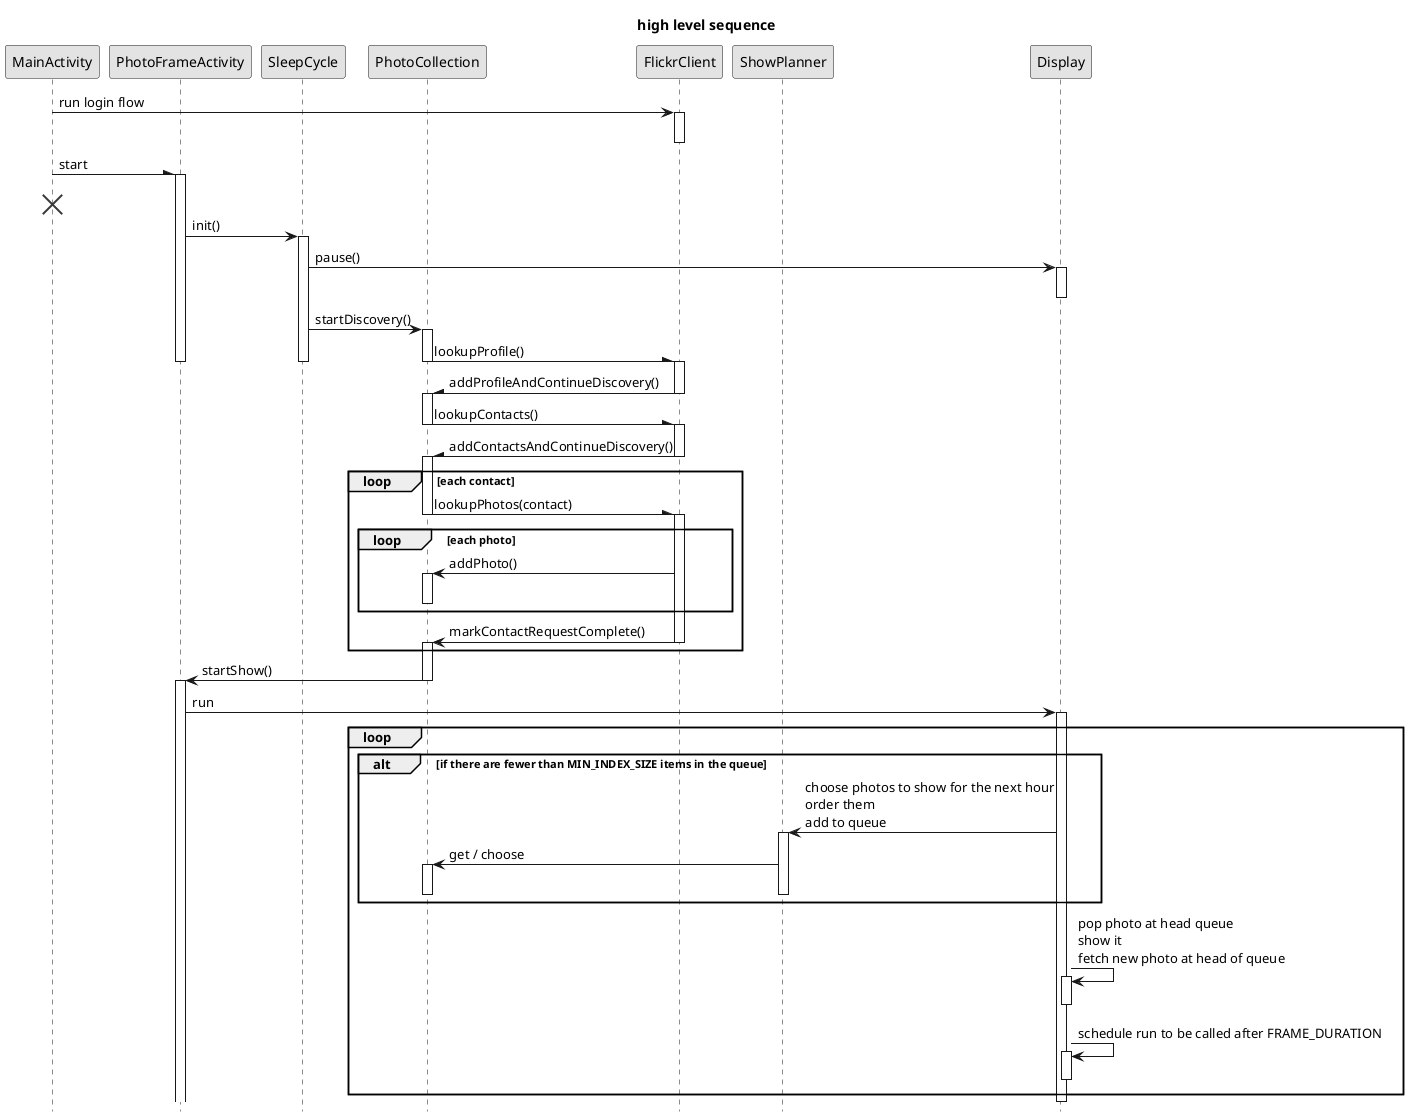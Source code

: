 @startuml

hide footbox
title high level sequence
skinparam monochrome true

participant MainActivity
participant PhotoFrameActivity
participant SleepCycle
participant PhotoCollection
participant FlickrClient
participant ShowPlanner
participant Display

MainActivity -> FlickrClient : run login flow
  activate FlickrClient
  deactivate FlickrClient

MainActivity -\ PhotoFrameActivity : start
  activate PhotoFrameActivity
  destroy MainActivity

  PhotoFrameActivity -> SleepCycle : init()
  activate SleepCycle
    SleepCycle -> Display : pause()
    activate Display
    deactivate Display
    SleepCycle -> PhotoCollection : startDiscovery()
    activate PhotoCollection
      PhotoCollection -\ FlickrClient : lookupProfile()
    deactivate PhotoCollection
  deactivate SleepCycle
  deactivate PhotoFrameActivity
      activate FlickrClient
        FlickrClient -\ PhotoCollection : addProfileAndContinueDiscovery()
      deactivate FlickrClient
    activate PhotoCollection
      PhotoCollection -\ FlickrClient : lookupContacts()
    deactivate PhotoCollection
      activate FlickrClient
        FlickrClient -\ PhotoCollection : addContactsAndContinueDiscovery()
      deactivate FlickrClient
    activate PhotoCollection
      loop each contact
        PhotoCollection -\ FlickrClient : lookupPhotos(contact)
    deactivate PhotoCollection
        activate FlickrClient
          loop each photo
            FlickrClient -> PhotoCollection : addPhoto()
            activate PhotoCollection
            deactivate PhotoCollection
          end
          FlickrClient -> PhotoCollection : markContactRequestComplete()
        deactivate FlickrClient
    activate PhotoCollection
      end
      PhotoCollection -> PhotoFrameActivity : startShow()
    deactivate PhotoCollection
    activate PhotoFrameActivity

PhotoFrameActivity -> Display : run
  activate Display
    loop
      alt if there are fewer than MIN_INDEX_SIZE items in the queue
        Display -> ShowPlanner : choose photos to show for the next hour\norder them\nadd to queue
          activate ShowPlanner
          ShowPlanner -> PhotoCollection : get / choose
            activate PhotoCollection
            deactivate PhotoCollection
          deactivate ShowPlanner
      end

      Display -> Display : pop photo at head queue\nshow it\nfetch new photo at head of queue
        activate Display
        deactivate Display

      Display -> Display : schedule run to be called after FRAME_DURATION
        activate Display
        deactivate Display
    end
  deactivate Display

@enduml
